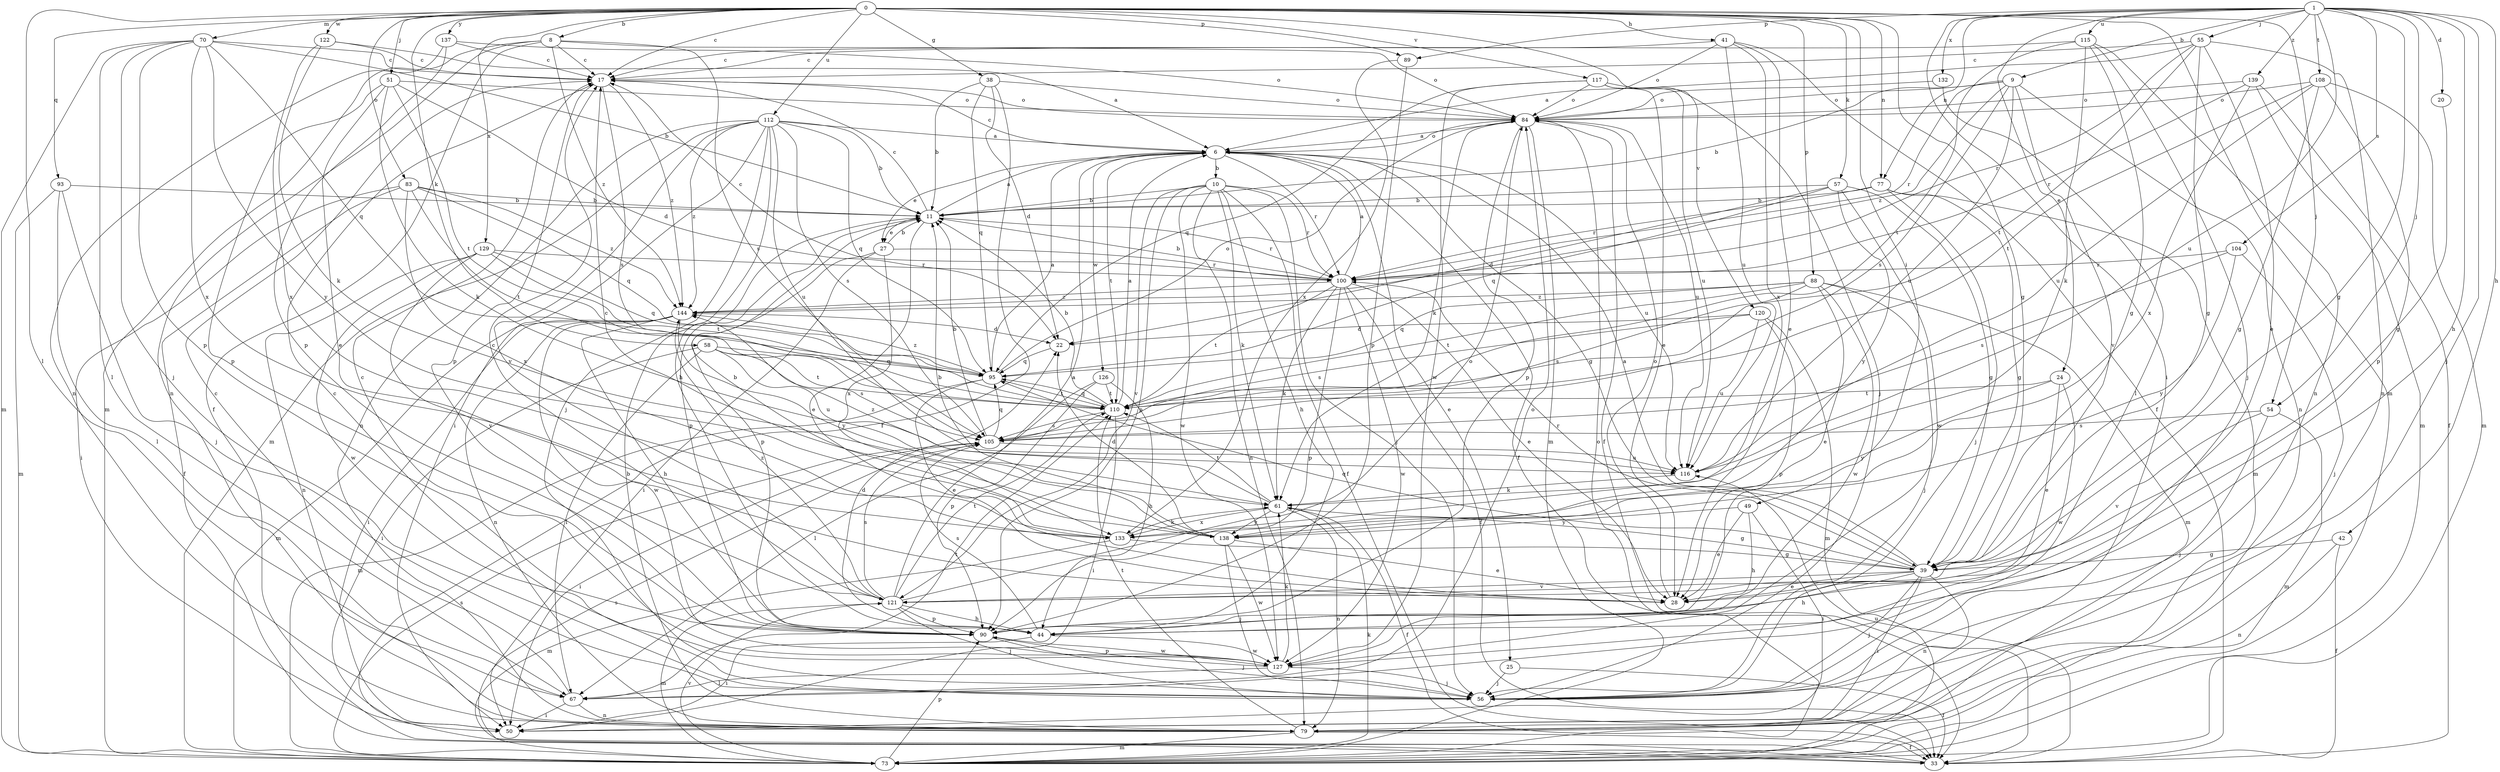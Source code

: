 strict digraph  {
0;
1;
6;
8;
9;
10;
11;
17;
20;
22;
24;
25;
27;
28;
33;
38;
39;
41;
42;
44;
49;
50;
51;
54;
55;
56;
57;
58;
61;
67;
70;
73;
77;
79;
83;
84;
88;
89;
90;
93;
95;
100;
104;
105;
108;
110;
112;
115;
116;
117;
120;
121;
122;
126;
127;
129;
132;
133;
137;
138;
139;
144;
0 -> 8  [label=b];
0 -> 17  [label=c];
0 -> 38  [label=g];
0 -> 39  [label=g];
0 -> 41  [label=h];
0 -> 49  [label=i];
0 -> 51  [label=j];
0 -> 54  [label=j];
0 -> 57  [label=k];
0 -> 58  [label=k];
0 -> 67  [label=l];
0 -> 70  [label=m];
0 -> 73  [label=m];
0 -> 77  [label=n];
0 -> 83  [label=o];
0 -> 88  [label=p];
0 -> 89  [label=p];
0 -> 93  [label=q];
0 -> 112  [label=u];
0 -> 117  [label=v];
0 -> 120  [label=v];
0 -> 122  [label=w];
0 -> 129  [label=x];
0 -> 137  [label=y];
1 -> 9  [label=b];
1 -> 20  [label=d];
1 -> 24  [label=e];
1 -> 39  [label=g];
1 -> 42  [label=h];
1 -> 44  [label=h];
1 -> 50  [label=i];
1 -> 54  [label=j];
1 -> 55  [label=j];
1 -> 56  [label=j];
1 -> 77  [label=n];
1 -> 89  [label=p];
1 -> 104  [label=s];
1 -> 108  [label=t];
1 -> 115  [label=u];
1 -> 116  [label=u];
1 -> 132  [label=x];
1 -> 139  [label=z];
6 -> 10  [label=b];
6 -> 17  [label=c];
6 -> 25  [label=e];
6 -> 27  [label=e];
6 -> 33  [label=f];
6 -> 39  [label=g];
6 -> 84  [label=o];
6 -> 100  [label=r];
6 -> 110  [label=t];
6 -> 116  [label=u];
6 -> 126  [label=w];
8 -> 17  [label=c];
8 -> 33  [label=f];
8 -> 73  [label=m];
8 -> 79  [label=n];
8 -> 84  [label=o];
8 -> 105  [label=s];
8 -> 144  [label=z];
9 -> 11  [label=b];
9 -> 79  [label=n];
9 -> 84  [label=o];
9 -> 100  [label=r];
9 -> 105  [label=s];
9 -> 116  [label=u];
9 -> 121  [label=v];
9 -> 144  [label=z];
10 -> 11  [label=b];
10 -> 33  [label=f];
10 -> 44  [label=h];
10 -> 56  [label=j];
10 -> 61  [label=k];
10 -> 79  [label=n];
10 -> 90  [label=p];
10 -> 100  [label=r];
10 -> 121  [label=v];
10 -> 127  [label=w];
11 -> 6  [label=a];
11 -> 17  [label=c];
11 -> 27  [label=e];
11 -> 28  [label=e];
11 -> 90  [label=p];
11 -> 100  [label=r];
17 -> 84  [label=o];
17 -> 90  [label=p];
17 -> 105  [label=s];
17 -> 144  [label=z];
20 -> 39  [label=g];
22 -> 95  [label=q];
24 -> 28  [label=e];
24 -> 110  [label=t];
24 -> 127  [label=w];
24 -> 138  [label=y];
25 -> 33  [label=f];
25 -> 56  [label=j];
27 -> 11  [label=b];
27 -> 50  [label=i];
27 -> 90  [label=p];
27 -> 100  [label=r];
27 -> 133  [label=x];
28 -> 84  [label=o];
33 -> 105  [label=s];
33 -> 116  [label=u];
38 -> 11  [label=b];
38 -> 22  [label=d];
38 -> 33  [label=f];
38 -> 84  [label=o];
38 -> 95  [label=q];
39 -> 6  [label=a];
39 -> 28  [label=e];
39 -> 44  [label=h];
39 -> 50  [label=i];
39 -> 56  [label=j];
39 -> 79  [label=n];
39 -> 95  [label=q];
39 -> 100  [label=r];
39 -> 121  [label=v];
41 -> 17  [label=c];
41 -> 28  [label=e];
41 -> 33  [label=f];
41 -> 84  [label=o];
41 -> 116  [label=u];
41 -> 133  [label=x];
42 -> 33  [label=f];
42 -> 39  [label=g];
42 -> 79  [label=n];
44 -> 22  [label=d];
44 -> 50  [label=i];
44 -> 105  [label=s];
44 -> 127  [label=w];
49 -> 28  [label=e];
49 -> 44  [label=h];
49 -> 50  [label=i];
49 -> 138  [label=y];
51 -> 22  [label=d];
51 -> 28  [label=e];
51 -> 61  [label=k];
51 -> 84  [label=o];
51 -> 90  [label=p];
51 -> 110  [label=t];
54 -> 56  [label=j];
54 -> 73  [label=m];
54 -> 105  [label=s];
54 -> 121  [label=v];
55 -> 6  [label=a];
55 -> 17  [label=c];
55 -> 28  [label=e];
55 -> 39  [label=g];
55 -> 79  [label=n];
55 -> 100  [label=r];
55 -> 110  [label=t];
56 -> 17  [label=c];
57 -> 11  [label=b];
57 -> 22  [label=d];
57 -> 39  [label=g];
57 -> 95  [label=q];
57 -> 127  [label=w];
57 -> 138  [label=y];
58 -> 50  [label=i];
58 -> 67  [label=l];
58 -> 95  [label=q];
58 -> 105  [label=s];
58 -> 110  [label=t];
58 -> 116  [label=u];
61 -> 33  [label=f];
61 -> 39  [label=g];
61 -> 79  [label=n];
61 -> 110  [label=t];
61 -> 133  [label=x];
61 -> 138  [label=y];
61 -> 144  [label=z];
67 -> 17  [label=c];
67 -> 50  [label=i];
67 -> 79  [label=n];
67 -> 84  [label=o];
67 -> 110  [label=t];
70 -> 11  [label=b];
70 -> 17  [label=c];
70 -> 56  [label=j];
70 -> 67  [label=l];
70 -> 73  [label=m];
70 -> 90  [label=p];
70 -> 95  [label=q];
70 -> 133  [label=x];
70 -> 138  [label=y];
73 -> 61  [label=k];
73 -> 84  [label=o];
73 -> 90  [label=p];
73 -> 105  [label=s];
73 -> 121  [label=v];
77 -> 11  [label=b];
77 -> 39  [label=g];
77 -> 56  [label=j];
77 -> 73  [label=m];
77 -> 100  [label=r];
79 -> 11  [label=b];
79 -> 33  [label=f];
79 -> 73  [label=m];
79 -> 110  [label=t];
83 -> 11  [label=b];
83 -> 33  [label=f];
83 -> 50  [label=i];
83 -> 95  [label=q];
83 -> 110  [label=t];
83 -> 133  [label=x];
83 -> 144  [label=z];
84 -> 6  [label=a];
84 -> 33  [label=f];
84 -> 61  [label=k];
84 -> 73  [label=m];
84 -> 90  [label=p];
84 -> 116  [label=u];
88 -> 28  [label=e];
88 -> 56  [label=j];
88 -> 73  [label=m];
88 -> 95  [label=q];
88 -> 105  [label=s];
88 -> 110  [label=t];
88 -> 127  [label=w];
88 -> 144  [label=z];
89 -> 90  [label=p];
89 -> 133  [label=x];
90 -> 56  [label=j];
90 -> 127  [label=w];
93 -> 11  [label=b];
93 -> 56  [label=j];
93 -> 67  [label=l];
93 -> 73  [label=m];
95 -> 6  [label=a];
95 -> 28  [label=e];
95 -> 73  [label=m];
95 -> 84  [label=o];
95 -> 110  [label=t];
95 -> 144  [label=z];
100 -> 6  [label=a];
100 -> 11  [label=b];
100 -> 17  [label=c];
100 -> 28  [label=e];
100 -> 33  [label=f];
100 -> 61  [label=k];
100 -> 90  [label=p];
100 -> 110  [label=t];
100 -> 127  [label=w];
100 -> 144  [label=z];
104 -> 56  [label=j];
104 -> 100  [label=r];
104 -> 105  [label=s];
104 -> 138  [label=y];
105 -> 11  [label=b];
105 -> 50  [label=i];
105 -> 95  [label=q];
105 -> 116  [label=u];
108 -> 39  [label=g];
108 -> 73  [label=m];
108 -> 84  [label=o];
108 -> 90  [label=p];
108 -> 110  [label=t];
108 -> 116  [label=u];
110 -> 6  [label=a];
110 -> 11  [label=b];
110 -> 50  [label=i];
110 -> 95  [label=q];
110 -> 105  [label=s];
112 -> 6  [label=a];
112 -> 11  [label=b];
112 -> 44  [label=h];
112 -> 50  [label=i];
112 -> 56  [label=j];
112 -> 73  [label=m];
112 -> 79  [label=n];
112 -> 95  [label=q];
112 -> 105  [label=s];
112 -> 116  [label=u];
112 -> 121  [label=v];
112 -> 144  [label=z];
115 -> 17  [label=c];
115 -> 39  [label=g];
115 -> 56  [label=j];
115 -> 61  [label=k];
115 -> 79  [label=n];
115 -> 110  [label=t];
116 -> 61  [label=k];
117 -> 28  [label=e];
117 -> 56  [label=j];
117 -> 84  [label=o];
117 -> 95  [label=q];
117 -> 116  [label=u];
117 -> 127  [label=w];
120 -> 22  [label=d];
120 -> 73  [label=m];
120 -> 90  [label=p];
120 -> 105  [label=s];
120 -> 116  [label=u];
121 -> 6  [label=a];
121 -> 17  [label=c];
121 -> 44  [label=h];
121 -> 56  [label=j];
121 -> 73  [label=m];
121 -> 84  [label=o];
121 -> 90  [label=p];
121 -> 105  [label=s];
121 -> 110  [label=t];
121 -> 144  [label=z];
122 -> 6  [label=a];
122 -> 17  [label=c];
122 -> 61  [label=k];
122 -> 133  [label=x];
126 -> 44  [label=h];
126 -> 67  [label=l];
126 -> 90  [label=p];
126 -> 110  [label=t];
127 -> 17  [label=c];
127 -> 56  [label=j];
127 -> 61  [label=k];
127 -> 67  [label=l];
127 -> 90  [label=p];
129 -> 79  [label=n];
129 -> 95  [label=q];
129 -> 100  [label=r];
129 -> 110  [label=t];
129 -> 121  [label=v];
129 -> 127  [label=w];
132 -> 67  [label=l];
132 -> 84  [label=o];
133 -> 11  [label=b];
133 -> 39  [label=g];
133 -> 61  [label=k];
133 -> 73  [label=m];
137 -> 17  [label=c];
137 -> 79  [label=n];
137 -> 84  [label=o];
137 -> 90  [label=p];
138 -> 11  [label=b];
138 -> 17  [label=c];
138 -> 22  [label=d];
138 -> 28  [label=e];
138 -> 56  [label=j];
138 -> 127  [label=w];
139 -> 33  [label=f];
139 -> 73  [label=m];
139 -> 84  [label=o];
139 -> 100  [label=r];
139 -> 133  [label=x];
144 -> 22  [label=d];
144 -> 44  [label=h];
144 -> 50  [label=i];
144 -> 73  [label=m];
144 -> 79  [label=n];
144 -> 127  [label=w];
144 -> 138  [label=y];
}

